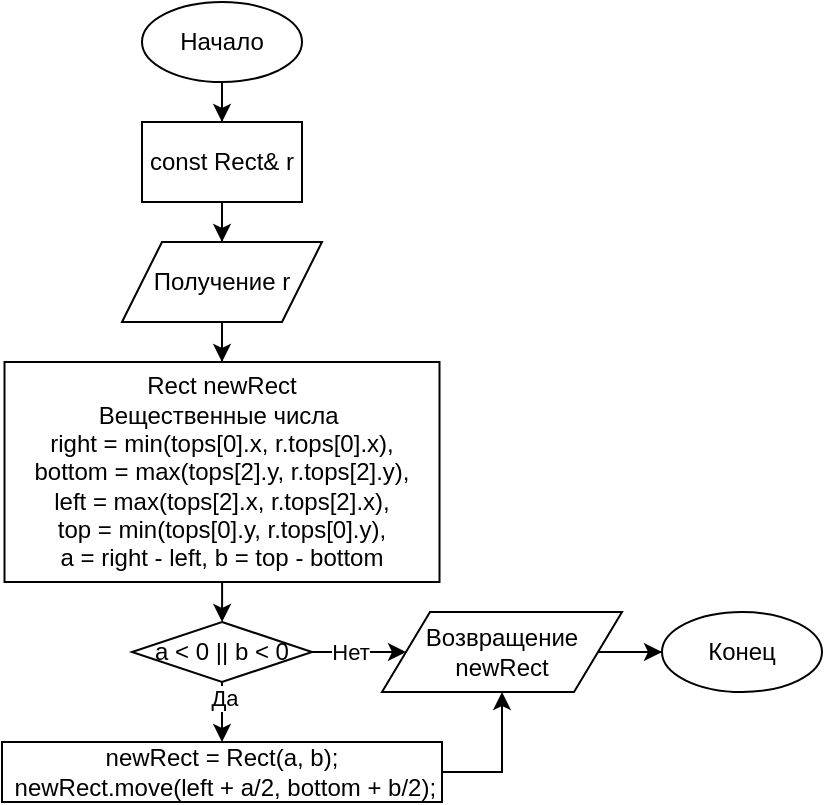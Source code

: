 <mxfile version="13.1.14" type="device"><diagram id="C5RBs43oDa-KdzZeNtuy" name="Page-1"><mxGraphModel dx="767" dy="339" grid="1" gridSize="10" guides="1" tooltips="1" connect="1" arrows="1" fold="1" page="1" pageScale="1" pageWidth="827" pageHeight="1169" math="0" shadow="0"><root><mxCell id="WIyWlLk6GJQsqaUBKTNV-0"/><mxCell id="WIyWlLk6GJQsqaUBKTNV-1" parent="WIyWlLk6GJQsqaUBKTNV-0"/><mxCell id="xPAWAuc1GJQb0Io6hW8K-5" style="edgeStyle=orthogonalEdgeStyle;rounded=0;orthogonalLoop=1;jettySize=auto;html=1;entryX=0.5;entryY=0;entryDx=0;entryDy=0;" edge="1" parent="WIyWlLk6GJQsqaUBKTNV-1" source="xPAWAuc1GJQb0Io6hW8K-0" target="xPAWAuc1GJQb0Io6hW8K-1"><mxGeometry relative="1" as="geometry"/></mxCell><mxCell id="xPAWAuc1GJQb0Io6hW8K-0" value="Начало" style="ellipse;whiteSpace=wrap;html=1;" vertex="1" parent="WIyWlLk6GJQsqaUBKTNV-1"><mxGeometry x="160" y="40" width="80" height="40" as="geometry"/></mxCell><mxCell id="xPAWAuc1GJQb0Io6hW8K-3" style="edgeStyle=orthogonalEdgeStyle;rounded=0;orthogonalLoop=1;jettySize=auto;html=1;entryX=0.5;entryY=0;entryDx=0;entryDy=0;" edge="1" parent="WIyWlLk6GJQsqaUBKTNV-1" source="xPAWAuc1GJQb0Io6hW8K-1" target="xPAWAuc1GJQb0Io6hW8K-2"><mxGeometry relative="1" as="geometry"/></mxCell><mxCell id="xPAWAuc1GJQb0Io6hW8K-1" value="const Rect&amp;amp; r" style="rounded=0;whiteSpace=wrap;html=1;" vertex="1" parent="WIyWlLk6GJQsqaUBKTNV-1"><mxGeometry x="160" y="100" width="80" height="40" as="geometry"/></mxCell><mxCell id="xPAWAuc1GJQb0Io6hW8K-7" style="edgeStyle=orthogonalEdgeStyle;rounded=0;orthogonalLoop=1;jettySize=auto;html=1;entryX=0.5;entryY=0;entryDx=0;entryDy=0;" edge="1" parent="WIyWlLk6GJQsqaUBKTNV-1" source="xPAWAuc1GJQb0Io6hW8K-2" target="xPAWAuc1GJQb0Io6hW8K-6"><mxGeometry relative="1" as="geometry"/></mxCell><mxCell id="xPAWAuc1GJQb0Io6hW8K-2" value="Получение r" style="shape=parallelogram;perimeter=parallelogramPerimeter;whiteSpace=wrap;html=1;" vertex="1" parent="WIyWlLk6GJQsqaUBKTNV-1"><mxGeometry x="150" y="160" width="100" height="40" as="geometry"/></mxCell><mxCell id="xPAWAuc1GJQb0Io6hW8K-9" style="edgeStyle=orthogonalEdgeStyle;rounded=0;orthogonalLoop=1;jettySize=auto;html=1;entryX=0.5;entryY=0;entryDx=0;entryDy=0;" edge="1" parent="WIyWlLk6GJQsqaUBKTNV-1" source="xPAWAuc1GJQb0Io6hW8K-6" target="xPAWAuc1GJQb0Io6hW8K-8"><mxGeometry relative="1" as="geometry"/></mxCell><mxCell id="xPAWAuc1GJQb0Io6hW8K-6" value="Rect newRect&lt;br&gt;Вещественные числа&amp;nbsp;&lt;br&gt;&lt;span&gt;right = min(tops[0].x, r.tops[0].x),&lt;/span&gt;&lt;br&gt;&lt;div&gt;&lt;span&gt;bottom = max(tops[2].y, r.tops[2].y),&lt;/span&gt;&lt;/div&gt;&lt;div&gt;&lt;span&gt;left = max(tops[2].x, r.tops[2].x),&lt;/span&gt;&lt;/div&gt;&lt;div&gt;&lt;span&gt;top = min(tops[0].y, r.tops[0].y),&lt;/span&gt;&lt;/div&gt;&lt;div&gt;&lt;span&gt;a = right - left,&amp;nbsp;&lt;/span&gt;&lt;span&gt;b = top - bottom&lt;/span&gt;&lt;/div&gt;" style="rounded=0;whiteSpace=wrap;html=1;" vertex="1" parent="WIyWlLk6GJQsqaUBKTNV-1"><mxGeometry x="91.25" y="220" width="217.5" height="110" as="geometry"/></mxCell><mxCell id="xPAWAuc1GJQb0Io6hW8K-14" value="Нет" style="edgeStyle=orthogonalEdgeStyle;rounded=0;orthogonalLoop=1;jettySize=auto;html=1;entryX=0;entryY=0.5;entryDx=0;entryDy=0;" edge="1" parent="WIyWlLk6GJQsqaUBKTNV-1" source="xPAWAuc1GJQb0Io6hW8K-8" target="xPAWAuc1GJQb0Io6hW8K-12"><mxGeometry relative="1" as="geometry"/></mxCell><mxCell id="xPAWAuc1GJQb0Io6hW8K-16" style="edgeStyle=orthogonalEdgeStyle;rounded=0;orthogonalLoop=1;jettySize=auto;html=1;entryX=0.5;entryY=0;entryDx=0;entryDy=0;" edge="1" parent="WIyWlLk6GJQsqaUBKTNV-1" source="xPAWAuc1GJQb0Io6hW8K-8" target="xPAWAuc1GJQb0Io6hW8K-15"><mxGeometry relative="1" as="geometry"/></mxCell><mxCell id="xPAWAuc1GJQb0Io6hW8K-17" value="Да" style="edgeLabel;html=1;align=center;verticalAlign=middle;resizable=0;points=[];" vertex="1" connectable="0" parent="xPAWAuc1GJQb0Io6hW8K-16"><mxGeometry x="0.2" y="-3" relative="1" as="geometry"><mxPoint x="4" y="-2" as="offset"/></mxGeometry></mxCell><mxCell id="xPAWAuc1GJQb0Io6hW8K-8" value="a &amp;lt; 0 || b &amp;lt; 0" style="rhombus;whiteSpace=wrap;html=1;" vertex="1" parent="WIyWlLk6GJQsqaUBKTNV-1"><mxGeometry x="155" y="350" width="90" height="30" as="geometry"/></mxCell><mxCell id="xPAWAuc1GJQb0Io6hW8K-11" value="Конец" style="ellipse;whiteSpace=wrap;html=1;" vertex="1" parent="WIyWlLk6GJQsqaUBKTNV-1"><mxGeometry x="420" y="345" width="80" height="40" as="geometry"/></mxCell><mxCell id="xPAWAuc1GJQb0Io6hW8K-13" style="edgeStyle=orthogonalEdgeStyle;rounded=0;orthogonalLoop=1;jettySize=auto;html=1;entryX=0;entryY=0.5;entryDx=0;entryDy=0;" edge="1" parent="WIyWlLk6GJQsqaUBKTNV-1" source="xPAWAuc1GJQb0Io6hW8K-12" target="xPAWAuc1GJQb0Io6hW8K-11"><mxGeometry relative="1" as="geometry"/></mxCell><mxCell id="xPAWAuc1GJQb0Io6hW8K-12" value="Возвращение newRect" style="shape=parallelogram;perimeter=parallelogramPerimeter;whiteSpace=wrap;html=1;" vertex="1" parent="WIyWlLk6GJQsqaUBKTNV-1"><mxGeometry x="280" y="345" width="120" height="40" as="geometry"/></mxCell><mxCell id="xPAWAuc1GJQb0Io6hW8K-18" style="edgeStyle=orthogonalEdgeStyle;rounded=0;orthogonalLoop=1;jettySize=auto;html=1;" edge="1" parent="WIyWlLk6GJQsqaUBKTNV-1" source="xPAWAuc1GJQb0Io6hW8K-15" target="xPAWAuc1GJQb0Io6hW8K-12"><mxGeometry relative="1" as="geometry"><Array as="points"><mxPoint x="340" y="425"/></Array></mxGeometry></mxCell><mxCell id="xPAWAuc1GJQb0Io6hW8K-15" value="&lt;div&gt;newRect = Rect(a, b);&lt;/div&gt;&lt;div&gt;&amp;nbsp;&lt;span&gt;newRect.move(left + a/2, bottom + b/2);&lt;/span&gt;&lt;/div&gt;" style="rounded=0;whiteSpace=wrap;html=1;" vertex="1" parent="WIyWlLk6GJQsqaUBKTNV-1"><mxGeometry x="90" y="410" width="220" height="30" as="geometry"/></mxCell></root></mxGraphModel></diagram></mxfile>